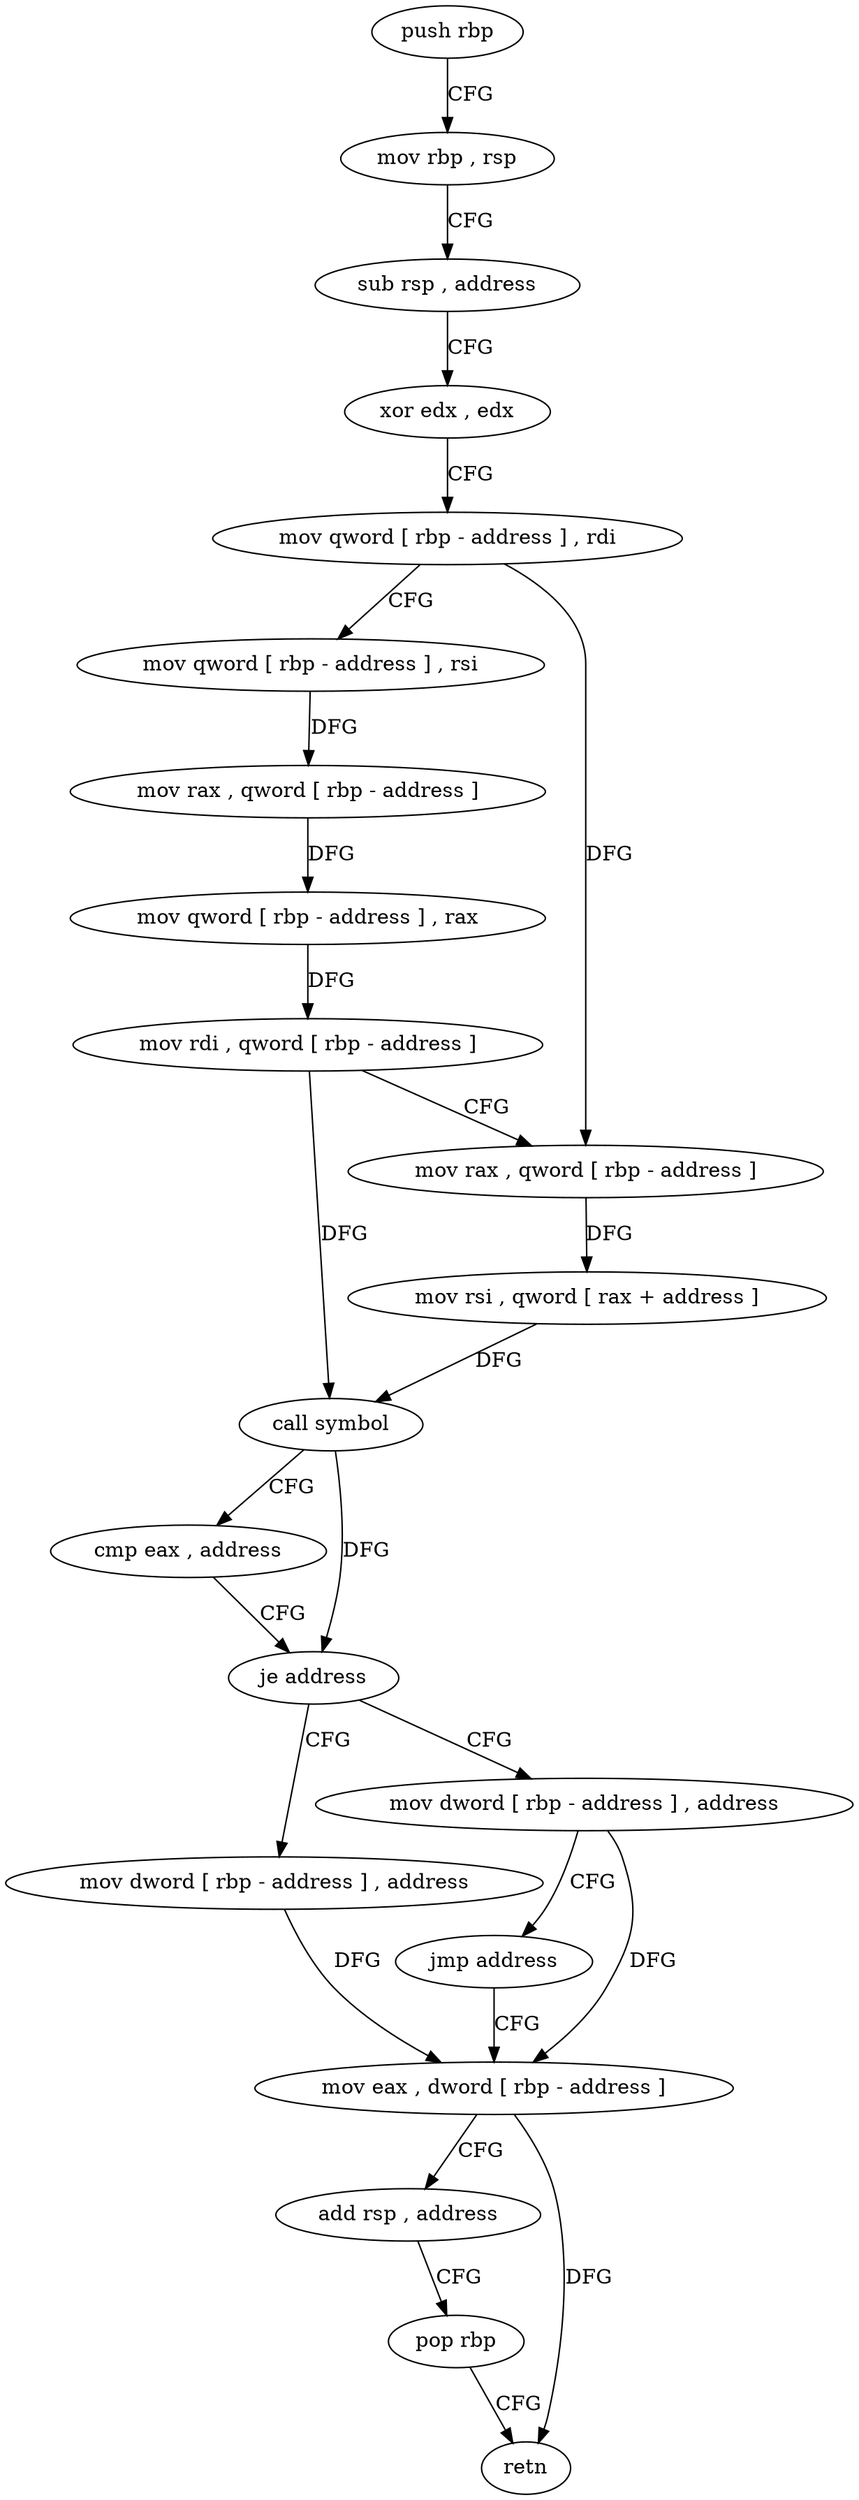digraph "func" {
"4213504" [label = "push rbp" ]
"4213505" [label = "mov rbp , rsp" ]
"4213508" [label = "sub rsp , address" ]
"4213512" [label = "xor edx , edx" ]
"4213514" [label = "mov qword [ rbp - address ] , rdi" ]
"4213518" [label = "mov qword [ rbp - address ] , rsi" ]
"4213522" [label = "mov rax , qword [ rbp - address ]" ]
"4213526" [label = "mov qword [ rbp - address ] , rax" ]
"4213530" [label = "mov rdi , qword [ rbp - address ]" ]
"4213534" [label = "mov rax , qword [ rbp - address ]" ]
"4213538" [label = "mov rsi , qword [ rax + address ]" ]
"4213542" [label = "call symbol" ]
"4213547" [label = "cmp eax , address" ]
"4213550" [label = "je address" ]
"4213568" [label = "mov dword [ rbp - address ] , address" ]
"4213556" [label = "mov dword [ rbp - address ] , address" ]
"4213575" [label = "mov eax , dword [ rbp - address ]" ]
"4213563" [label = "jmp address" ]
"4213578" [label = "add rsp , address" ]
"4213582" [label = "pop rbp" ]
"4213583" [label = "retn" ]
"4213504" -> "4213505" [ label = "CFG" ]
"4213505" -> "4213508" [ label = "CFG" ]
"4213508" -> "4213512" [ label = "CFG" ]
"4213512" -> "4213514" [ label = "CFG" ]
"4213514" -> "4213518" [ label = "CFG" ]
"4213514" -> "4213534" [ label = "DFG" ]
"4213518" -> "4213522" [ label = "DFG" ]
"4213522" -> "4213526" [ label = "DFG" ]
"4213526" -> "4213530" [ label = "DFG" ]
"4213530" -> "4213534" [ label = "CFG" ]
"4213530" -> "4213542" [ label = "DFG" ]
"4213534" -> "4213538" [ label = "DFG" ]
"4213538" -> "4213542" [ label = "DFG" ]
"4213542" -> "4213547" [ label = "CFG" ]
"4213542" -> "4213550" [ label = "DFG" ]
"4213547" -> "4213550" [ label = "CFG" ]
"4213550" -> "4213568" [ label = "CFG" ]
"4213550" -> "4213556" [ label = "CFG" ]
"4213568" -> "4213575" [ label = "DFG" ]
"4213556" -> "4213563" [ label = "CFG" ]
"4213556" -> "4213575" [ label = "DFG" ]
"4213575" -> "4213578" [ label = "CFG" ]
"4213575" -> "4213583" [ label = "DFG" ]
"4213563" -> "4213575" [ label = "CFG" ]
"4213578" -> "4213582" [ label = "CFG" ]
"4213582" -> "4213583" [ label = "CFG" ]
}
